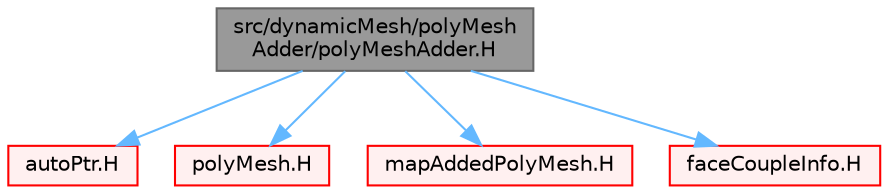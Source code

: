 digraph "src/dynamicMesh/polyMeshAdder/polyMeshAdder.H"
{
 // LATEX_PDF_SIZE
  bgcolor="transparent";
  edge [fontname=Helvetica,fontsize=10,labelfontname=Helvetica,labelfontsize=10];
  node [fontname=Helvetica,fontsize=10,shape=box,height=0.2,width=0.4];
  Node1 [id="Node000001",label="src/dynamicMesh/polyMesh\lAdder/polyMeshAdder.H",height=0.2,width=0.4,color="gray40", fillcolor="grey60", style="filled", fontcolor="black",tooltip=" "];
  Node1 -> Node2 [id="edge1_Node000001_Node000002",color="steelblue1",style="solid",tooltip=" "];
  Node2 [id="Node000002",label="autoPtr.H",height=0.2,width=0.4,color="red", fillcolor="#FFF0F0", style="filled",URL="$autoPtr_8H.html",tooltip=" "];
  Node1 -> Node72 [id="edge2_Node000001_Node000072",color="steelblue1",style="solid",tooltip=" "];
  Node72 [id="Node000072",label="polyMesh.H",height=0.2,width=0.4,color="red", fillcolor="#FFF0F0", style="filled",URL="$polyMesh_8H.html",tooltip=" "];
  Node1 -> Node279 [id="edge3_Node000001_Node000279",color="steelblue1",style="solid",tooltip=" "];
  Node279 [id="Node000279",label="mapAddedPolyMesh.H",height=0.2,width=0.4,color="red", fillcolor="#FFF0F0", style="filled",URL="$mapAddedPolyMesh_8H.html",tooltip=" "];
  Node1 -> Node280 [id="edge4_Node000001_Node000280",color="steelblue1",style="solid",tooltip=" "];
  Node280 [id="Node000280",label="faceCoupleInfo.H",height=0.2,width=0.4,color="red", fillcolor="#FFF0F0", style="filled",URL="$faceCoupleInfo_8H.html",tooltip=" "];
}
